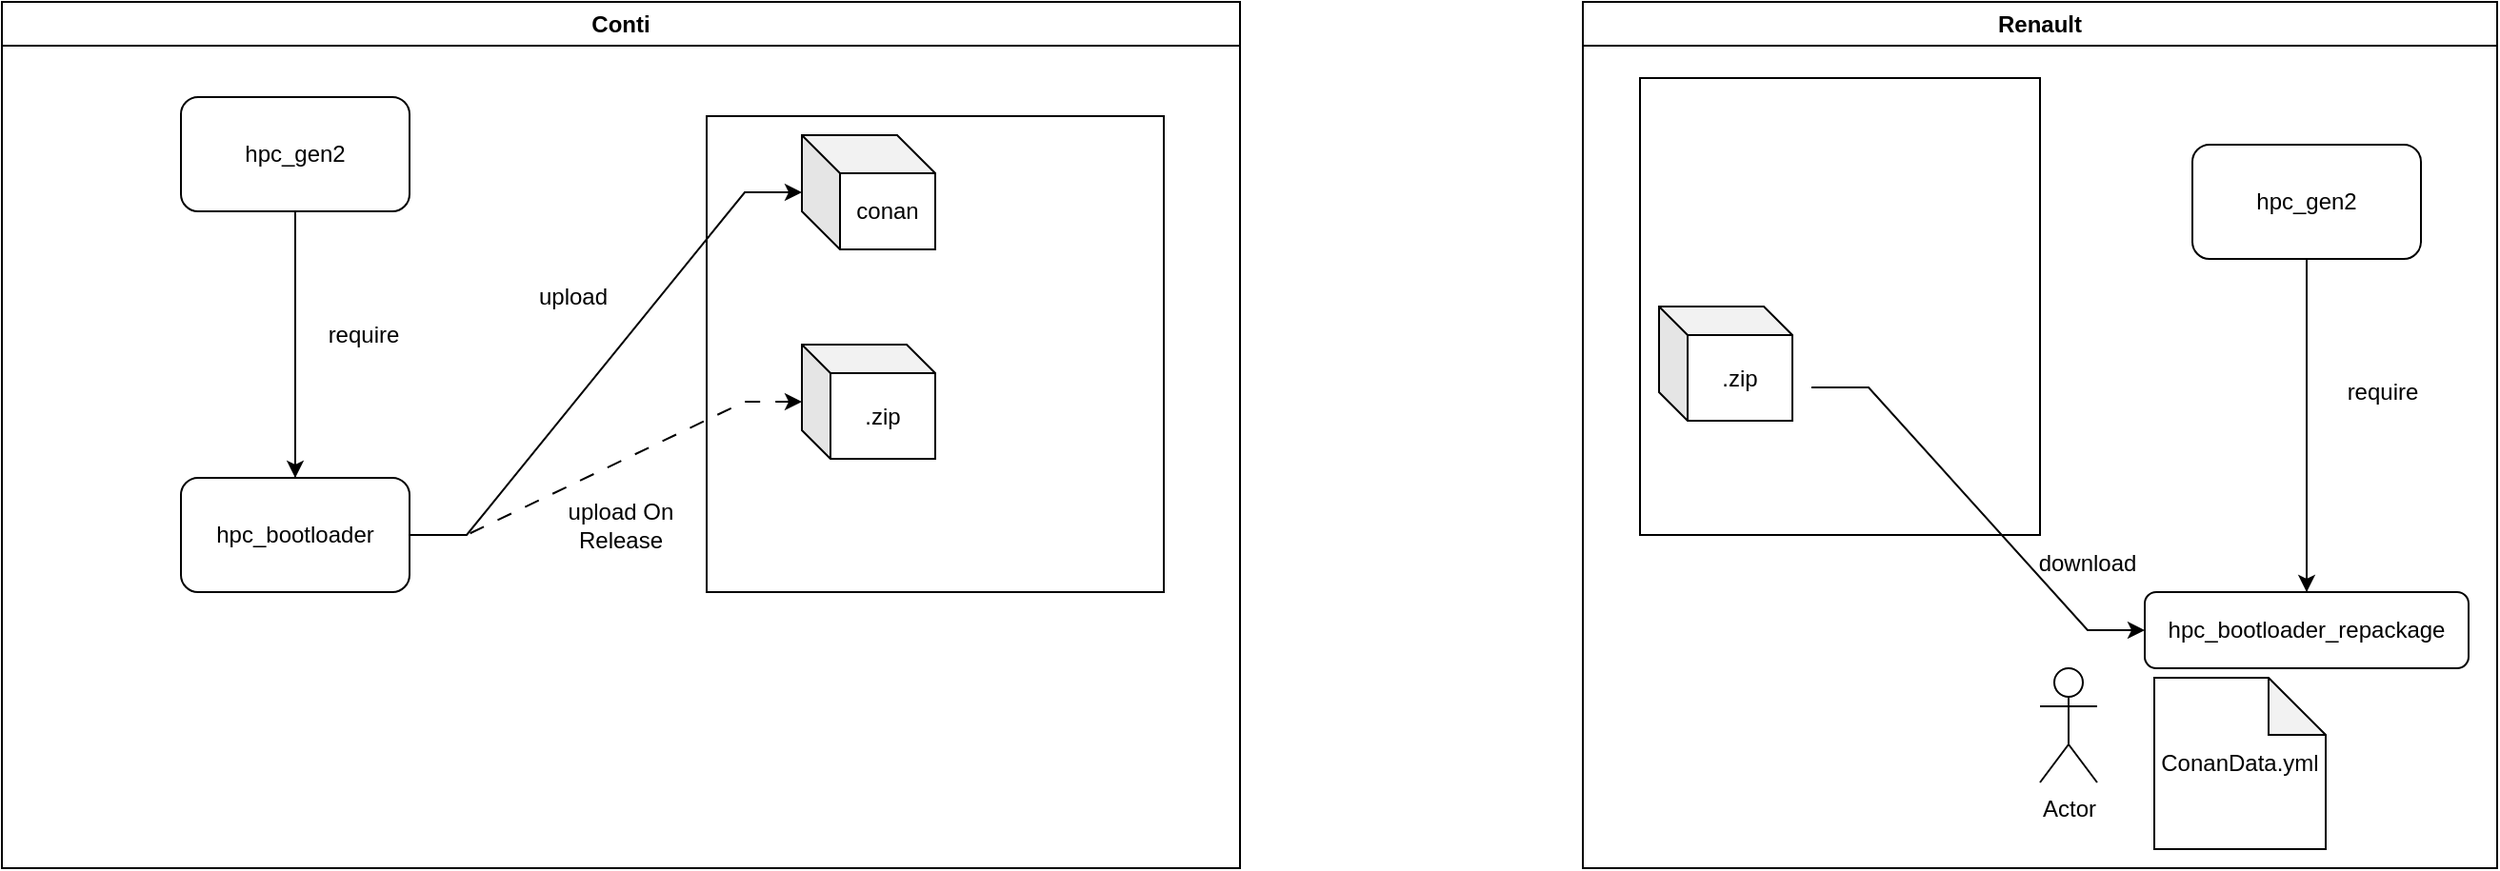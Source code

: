 <mxfile version="20.8.20" type="github">
  <diagram name="Page-1" id="RAXr_hjjFQmrgG1iH99k">
    <mxGraphModel dx="2261" dy="764" grid="1" gridSize="10" guides="1" tooltips="1" connect="1" arrows="1" fold="1" page="1" pageScale="1" pageWidth="827" pageHeight="1169" math="0" shadow="0">
      <root>
        <mxCell id="0" />
        <mxCell id="1" parent="0" />
        <mxCell id="Rf8Fvv26KR735bPr0MUb-5" value="Conti" style="swimlane;whiteSpace=wrap;html=1;" vertex="1" parent="1">
          <mxGeometry x="-220" y="140" width="650" height="455" as="geometry" />
        </mxCell>
        <mxCell id="Rf8Fvv26KR735bPr0MUb-44" value="" style="rounded=0;whiteSpace=wrap;html=1;align=right;" vertex="1" parent="Rf8Fvv26KR735bPr0MUb-5">
          <mxGeometry x="370" y="60" width="240" height="250" as="geometry" />
        </mxCell>
        <mxCell id="Rf8Fvv26KR735bPr0MUb-7" value="require" style="text;html=1;strokeColor=none;fillColor=none;align=center;verticalAlign=middle;whiteSpace=wrap;rounded=0;" vertex="1" parent="Rf8Fvv26KR735bPr0MUb-5">
          <mxGeometry x="160" y="160" width="60" height="30" as="geometry" />
        </mxCell>
        <mxCell id="Rf8Fvv26KR735bPr0MUb-2" value="hpc_bootloader" style="rounded=1;whiteSpace=wrap;html=1;" vertex="1" parent="Rf8Fvv26KR735bPr0MUb-5">
          <mxGeometry x="94" y="250" width="120" height="60" as="geometry" />
        </mxCell>
        <mxCell id="Rf8Fvv26KR735bPr0MUb-1" value="hpc_gen2" style="rounded=1;whiteSpace=wrap;html=1;" vertex="1" parent="Rf8Fvv26KR735bPr0MUb-5">
          <mxGeometry x="94" y="50" width="120" height="60" as="geometry" />
        </mxCell>
        <mxCell id="Rf8Fvv26KR735bPr0MUb-3" value="" style="edgeStyle=orthogonalEdgeStyle;rounded=0;orthogonalLoop=1;jettySize=auto;html=1;endArrow=none;endFill=0;" edge="1" parent="Rf8Fvv26KR735bPr0MUb-5" source="Rf8Fvv26KR735bPr0MUb-2" target="Rf8Fvv26KR735bPr0MUb-1">
          <mxGeometry relative="1" as="geometry" />
        </mxCell>
        <mxCell id="Rf8Fvv26KR735bPr0MUb-6" value="" style="edgeStyle=orthogonalEdgeStyle;rounded=0;orthogonalLoop=1;jettySize=auto;html=1;endArrow=none;endFill=0;startArrow=classic;startFill=1;" edge="1" parent="Rf8Fvv26KR735bPr0MUb-5" source="Rf8Fvv26KR735bPr0MUb-2" target="Rf8Fvv26KR735bPr0MUb-1">
          <mxGeometry relative="1" as="geometry" />
        </mxCell>
        <mxCell id="Rf8Fvv26KR735bPr0MUb-35" value=".zip" style="shape=cube;whiteSpace=wrap;html=1;boundedLbl=1;backgroundOutline=1;darkOpacity=0.05;darkOpacity2=0.1;size=15;" vertex="1" parent="Rf8Fvv26KR735bPr0MUb-5">
          <mxGeometry x="420" y="180" width="70" height="60" as="geometry" />
        </mxCell>
        <mxCell id="Rf8Fvv26KR735bPr0MUb-39" style="edgeStyle=entityRelationEdgeStyle;rounded=0;orthogonalLoop=1;jettySize=auto;html=1;startArrow=none;startFill=0;endArrow=classic;endFill=1;dashed=1;dashPattern=8 8;" edge="1" parent="Rf8Fvv26KR735bPr0MUb-5" source="Rf8Fvv26KR735bPr0MUb-2" target="Rf8Fvv26KR735bPr0MUb-35">
          <mxGeometry relative="1" as="geometry" />
        </mxCell>
        <mxCell id="Rf8Fvv26KR735bPr0MUb-40" value="upload" style="text;html=1;strokeColor=none;fillColor=none;align=center;verticalAlign=middle;whiteSpace=wrap;rounded=0;" vertex="1" parent="Rf8Fvv26KR735bPr0MUb-5">
          <mxGeometry x="270" y="140" width="60" height="30" as="geometry" />
        </mxCell>
        <mxCell id="Rf8Fvv26KR735bPr0MUb-41" value="conan" style="shape=cube;whiteSpace=wrap;html=1;boundedLbl=1;backgroundOutline=1;darkOpacity=0.05;darkOpacity2=0.1;" vertex="1" parent="Rf8Fvv26KR735bPr0MUb-5">
          <mxGeometry x="420" y="70" width="70" height="60" as="geometry" />
        </mxCell>
        <mxCell id="Rf8Fvv26KR735bPr0MUb-42" style="edgeStyle=entityRelationEdgeStyle;rounded=0;orthogonalLoop=1;jettySize=auto;html=1;exitX=1;exitY=0.5;exitDx=0;exitDy=0;startArrow=none;startFill=0;endArrow=classic;endFill=1;" edge="1" parent="Rf8Fvv26KR735bPr0MUb-5" source="Rf8Fvv26KR735bPr0MUb-2" target="Rf8Fvv26KR735bPr0MUb-41">
          <mxGeometry relative="1" as="geometry" />
        </mxCell>
        <mxCell id="Rf8Fvv26KR735bPr0MUb-46" value="upload On Release" style="text;html=1;strokeColor=none;fillColor=none;align=center;verticalAlign=middle;whiteSpace=wrap;rounded=0;" vertex="1" parent="Rf8Fvv26KR735bPr0MUb-5">
          <mxGeometry x="295" y="260" width="60" height="30" as="geometry" />
        </mxCell>
        <mxCell id="Rf8Fvv26KR735bPr0MUb-14" value="Renault" style="swimlane;whiteSpace=wrap;html=1;" vertex="1" parent="1">
          <mxGeometry x="610" y="140" width="480" height="455" as="geometry" />
        </mxCell>
        <mxCell id="Rf8Fvv26KR735bPr0MUb-45" value="" style="rounded=0;whiteSpace=wrap;html=1;align=right;" vertex="1" parent="Rf8Fvv26KR735bPr0MUb-14">
          <mxGeometry x="30" y="40" width="210" height="240" as="geometry" />
        </mxCell>
        <mxCell id="Rf8Fvv26KR735bPr0MUb-15" value="download" style="text;html=1;strokeColor=none;fillColor=none;align=center;verticalAlign=middle;whiteSpace=wrap;rounded=0;" vertex="1" parent="Rf8Fvv26KR735bPr0MUb-14">
          <mxGeometry x="235" y="280" width="60" height="30" as="geometry" />
        </mxCell>
        <mxCell id="Rf8Fvv26KR735bPr0MUb-16" value="hpc_bootloader_repackage" style="rounded=1;whiteSpace=wrap;html=1;" vertex="1" parent="Rf8Fvv26KR735bPr0MUb-14">
          <mxGeometry x="295" y="310" width="170" height="40" as="geometry" />
        </mxCell>
        <mxCell id="Rf8Fvv26KR735bPr0MUb-17" value="hpc_gen2" style="rounded=1;whiteSpace=wrap;html=1;" vertex="1" parent="Rf8Fvv26KR735bPr0MUb-14">
          <mxGeometry x="320" y="75" width="120" height="60" as="geometry" />
        </mxCell>
        <mxCell id="Rf8Fvv26KR735bPr0MUb-18" value="" style="edgeStyle=orthogonalEdgeStyle;rounded=0;orthogonalLoop=1;jettySize=auto;html=1;endArrow=none;endFill=0;" edge="1" parent="Rf8Fvv26KR735bPr0MUb-14" source="Rf8Fvv26KR735bPr0MUb-16" target="Rf8Fvv26KR735bPr0MUb-17">
          <mxGeometry relative="1" as="geometry" />
        </mxCell>
        <mxCell id="Rf8Fvv26KR735bPr0MUb-19" value="" style="edgeStyle=orthogonalEdgeStyle;rounded=0;orthogonalLoop=1;jettySize=auto;html=1;endArrow=none;endFill=0;startArrow=classic;startFill=1;" edge="1" parent="Rf8Fvv26KR735bPr0MUb-14" source="Rf8Fvv26KR735bPr0MUb-16" target="Rf8Fvv26KR735bPr0MUb-17">
          <mxGeometry relative="1" as="geometry" />
        </mxCell>
        <mxCell id="Rf8Fvv26KR735bPr0MUb-26" value=".zip" style="shape=cube;whiteSpace=wrap;html=1;boundedLbl=1;backgroundOutline=1;darkOpacity=0.05;darkOpacity2=0.1;size=15;" vertex="1" parent="Rf8Fvv26KR735bPr0MUb-14">
          <mxGeometry x="40" y="160" width="70" height="60" as="geometry" />
        </mxCell>
        <mxCell id="Rf8Fvv26KR735bPr0MUb-27" value="require" style="text;html=1;strokeColor=none;fillColor=none;align=center;verticalAlign=middle;whiteSpace=wrap;rounded=0;" vertex="1" parent="Rf8Fvv26KR735bPr0MUb-14">
          <mxGeometry x="390" y="190" width="60" height="30" as="geometry" />
        </mxCell>
        <mxCell id="Rf8Fvv26KR735bPr0MUb-30" value="ConanData.yml" style="shape=note;whiteSpace=wrap;html=1;backgroundOutline=1;darkOpacity=0.05;" vertex="1" parent="Rf8Fvv26KR735bPr0MUb-14">
          <mxGeometry x="300" y="355" width="90" height="90" as="geometry" />
        </mxCell>
        <mxCell id="Rf8Fvv26KR735bPr0MUb-31" style="edgeStyle=entityRelationEdgeStyle;rounded=0;orthogonalLoop=1;jettySize=auto;html=1;entryX=0;entryY=0;entryDx=80;entryDy=42.5;entryPerimeter=0;startArrow=classic;startFill=1;endArrow=none;endFill=0;" edge="1" parent="Rf8Fvv26KR735bPr0MUb-14" source="Rf8Fvv26KR735bPr0MUb-16" target="Rf8Fvv26KR735bPr0MUb-26">
          <mxGeometry relative="1" as="geometry" />
        </mxCell>
        <mxCell id="Rf8Fvv26KR735bPr0MUb-49" value="Actor" style="shape=umlActor;verticalLabelPosition=bottom;verticalAlign=top;html=1;outlineConnect=0;" vertex="1" parent="Rf8Fvv26KR735bPr0MUb-14">
          <mxGeometry x="240" y="350" width="30" height="60" as="geometry" />
        </mxCell>
      </root>
    </mxGraphModel>
  </diagram>
</mxfile>
